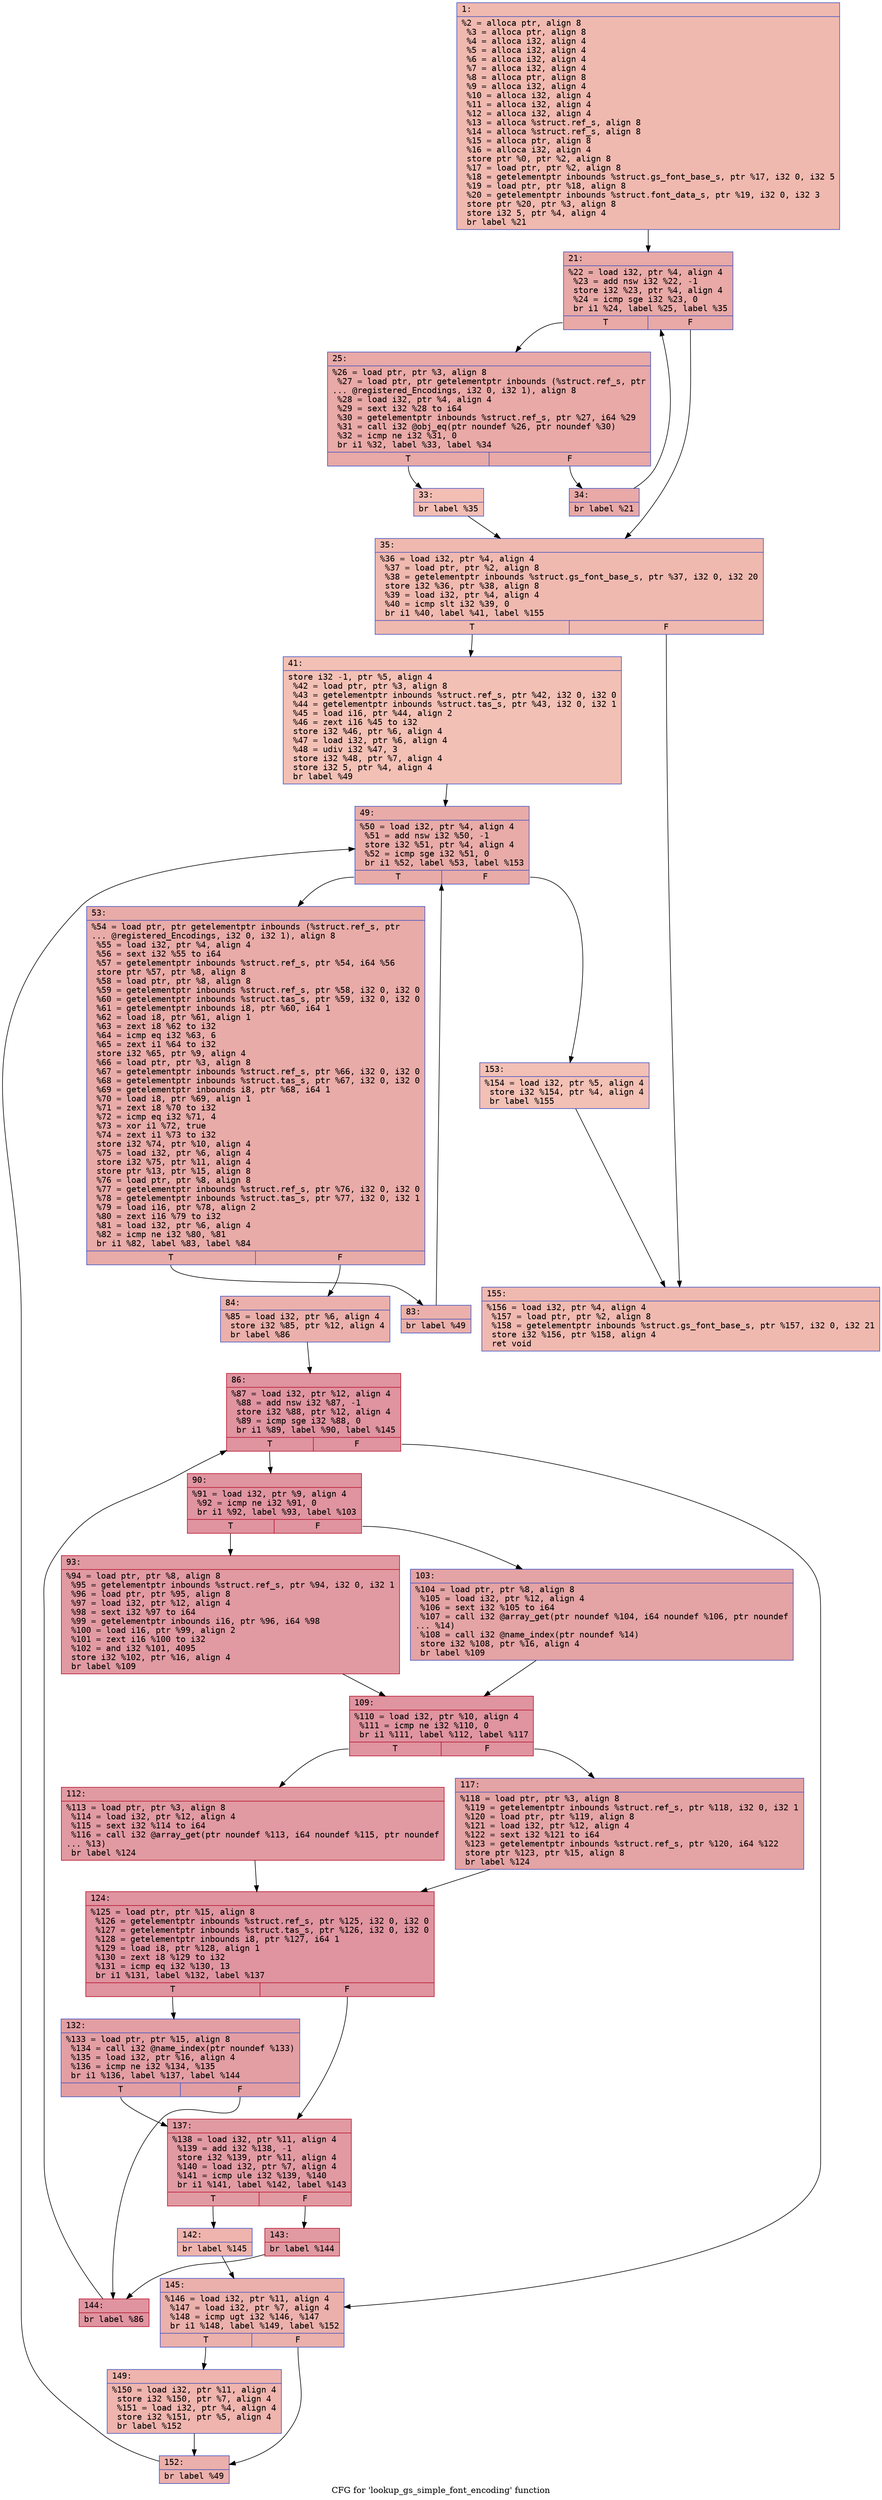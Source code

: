 digraph "CFG for 'lookup_gs_simple_font_encoding' function" {
	label="CFG for 'lookup_gs_simple_font_encoding' function";

	Node0x600001b11360 [shape=record,color="#3d50c3ff", style=filled, fillcolor="#de614d70" fontname="Courier",label="{1:\l|  %2 = alloca ptr, align 8\l  %3 = alloca ptr, align 8\l  %4 = alloca i32, align 4\l  %5 = alloca i32, align 4\l  %6 = alloca i32, align 4\l  %7 = alloca i32, align 4\l  %8 = alloca ptr, align 8\l  %9 = alloca i32, align 4\l  %10 = alloca i32, align 4\l  %11 = alloca i32, align 4\l  %12 = alloca i32, align 4\l  %13 = alloca %struct.ref_s, align 8\l  %14 = alloca %struct.ref_s, align 8\l  %15 = alloca ptr, align 8\l  %16 = alloca i32, align 4\l  store ptr %0, ptr %2, align 8\l  %17 = load ptr, ptr %2, align 8\l  %18 = getelementptr inbounds %struct.gs_font_base_s, ptr %17, i32 0, i32 5\l  %19 = load ptr, ptr %18, align 8\l  %20 = getelementptr inbounds %struct.font_data_s, ptr %19, i32 0, i32 3\l  store ptr %20, ptr %3, align 8\l  store i32 5, ptr %4, align 4\l  br label %21\l}"];
	Node0x600001b11360 -> Node0x600001b113b0[tooltip="1 -> 21\nProbability 100.00%" ];
	Node0x600001b113b0 [shape=record,color="#3d50c3ff", style=filled, fillcolor="#ca3b3770" fontname="Courier",label="{21:\l|  %22 = load i32, ptr %4, align 4\l  %23 = add nsw i32 %22, -1\l  store i32 %23, ptr %4, align 4\l  %24 = icmp sge i32 %23, 0\l  br i1 %24, label %25, label %35\l|{<s0>T|<s1>F}}"];
	Node0x600001b113b0:s0 -> Node0x600001b11400[tooltip="21 -> 25\nProbability 96.88%" ];
	Node0x600001b113b0:s1 -> Node0x600001b114f0[tooltip="21 -> 35\nProbability 3.12%" ];
	Node0x600001b11400 [shape=record,color="#3d50c3ff", style=filled, fillcolor="#ca3b3770" fontname="Courier",label="{25:\l|  %26 = load ptr, ptr %3, align 8\l  %27 = load ptr, ptr getelementptr inbounds (%struct.ref_s, ptr\l... @registered_Encodings, i32 0, i32 1), align 8\l  %28 = load i32, ptr %4, align 4\l  %29 = sext i32 %28 to i64\l  %30 = getelementptr inbounds %struct.ref_s, ptr %27, i64 %29\l  %31 = call i32 @obj_eq(ptr noundef %26, ptr noundef %30)\l  %32 = icmp ne i32 %31, 0\l  br i1 %32, label %33, label %34\l|{<s0>T|<s1>F}}"];
	Node0x600001b11400:s0 -> Node0x600001b11450[tooltip="25 -> 33\nProbability 3.12%" ];
	Node0x600001b11400:s1 -> Node0x600001b114a0[tooltip="25 -> 34\nProbability 96.88%" ];
	Node0x600001b11450 [shape=record,color="#3d50c3ff", style=filled, fillcolor="#e36c5570" fontname="Courier",label="{33:\l|  br label %35\l}"];
	Node0x600001b11450 -> Node0x600001b114f0[tooltip="33 -> 35\nProbability 100.00%" ];
	Node0x600001b114a0 [shape=record,color="#3d50c3ff", style=filled, fillcolor="#ca3b3770" fontname="Courier",label="{34:\l|  br label %21\l}"];
	Node0x600001b114a0 -> Node0x600001b113b0[tooltip="34 -> 21\nProbability 100.00%" ];
	Node0x600001b114f0 [shape=record,color="#3d50c3ff", style=filled, fillcolor="#de614d70" fontname="Courier",label="{35:\l|  %36 = load i32, ptr %4, align 4\l  %37 = load ptr, ptr %2, align 8\l  %38 = getelementptr inbounds %struct.gs_font_base_s, ptr %37, i32 0, i32 20\l  store i32 %36, ptr %38, align 8\l  %39 = load i32, ptr %4, align 4\l  %40 = icmp slt i32 %39, 0\l  br i1 %40, label %41, label %155\l|{<s0>T|<s1>F}}"];
	Node0x600001b114f0:s0 -> Node0x600001b11540[tooltip="35 -> 41\nProbability 37.50%" ];
	Node0x600001b114f0:s1 -> Node0x600001b11c20[tooltip="35 -> 155\nProbability 62.50%" ];
	Node0x600001b11540 [shape=record,color="#3d50c3ff", style=filled, fillcolor="#e5705870" fontname="Courier",label="{41:\l|  store i32 -1, ptr %5, align 4\l  %42 = load ptr, ptr %3, align 8\l  %43 = getelementptr inbounds %struct.ref_s, ptr %42, i32 0, i32 0\l  %44 = getelementptr inbounds %struct.tas_s, ptr %43, i32 0, i32 1\l  %45 = load i16, ptr %44, align 2\l  %46 = zext i16 %45 to i32\l  store i32 %46, ptr %6, align 4\l  %47 = load i32, ptr %6, align 4\l  %48 = udiv i32 %47, 3\l  store i32 %48, ptr %7, align 4\l  store i32 5, ptr %4, align 4\l  br label %49\l}"];
	Node0x600001b11540 -> Node0x600001b11590[tooltip="41 -> 49\nProbability 100.00%" ];
	Node0x600001b11590 [shape=record,color="#3d50c3ff", style=filled, fillcolor="#cc403a70" fontname="Courier",label="{49:\l|  %50 = load i32, ptr %4, align 4\l  %51 = add nsw i32 %50, -1\l  store i32 %51, ptr %4, align 4\l  %52 = icmp sge i32 %51, 0\l  br i1 %52, label %53, label %153\l|{<s0>T|<s1>F}}"];
	Node0x600001b11590:s0 -> Node0x600001b115e0[tooltip="49 -> 53\nProbability 96.88%" ];
	Node0x600001b11590:s1 -> Node0x600001b11bd0[tooltip="49 -> 153\nProbability 3.12%" ];
	Node0x600001b115e0 [shape=record,color="#3d50c3ff", style=filled, fillcolor="#cc403a70" fontname="Courier",label="{53:\l|  %54 = load ptr, ptr getelementptr inbounds (%struct.ref_s, ptr\l... @registered_Encodings, i32 0, i32 1), align 8\l  %55 = load i32, ptr %4, align 4\l  %56 = sext i32 %55 to i64\l  %57 = getelementptr inbounds %struct.ref_s, ptr %54, i64 %56\l  store ptr %57, ptr %8, align 8\l  %58 = load ptr, ptr %8, align 8\l  %59 = getelementptr inbounds %struct.ref_s, ptr %58, i32 0, i32 0\l  %60 = getelementptr inbounds %struct.tas_s, ptr %59, i32 0, i32 0\l  %61 = getelementptr inbounds i8, ptr %60, i64 1\l  %62 = load i8, ptr %61, align 1\l  %63 = zext i8 %62 to i32\l  %64 = icmp eq i32 %63, 6\l  %65 = zext i1 %64 to i32\l  store i32 %65, ptr %9, align 4\l  %66 = load ptr, ptr %3, align 8\l  %67 = getelementptr inbounds %struct.ref_s, ptr %66, i32 0, i32 0\l  %68 = getelementptr inbounds %struct.tas_s, ptr %67, i32 0, i32 0\l  %69 = getelementptr inbounds i8, ptr %68, i64 1\l  %70 = load i8, ptr %69, align 1\l  %71 = zext i8 %70 to i32\l  %72 = icmp eq i32 %71, 4\l  %73 = xor i1 %72, true\l  %74 = zext i1 %73 to i32\l  store i32 %74, ptr %10, align 4\l  %75 = load i32, ptr %6, align 4\l  store i32 %75, ptr %11, align 4\l  store ptr %13, ptr %15, align 8\l  %76 = load ptr, ptr %8, align 8\l  %77 = getelementptr inbounds %struct.ref_s, ptr %76, i32 0, i32 0\l  %78 = getelementptr inbounds %struct.tas_s, ptr %77, i32 0, i32 1\l  %79 = load i16, ptr %78, align 2\l  %80 = zext i16 %79 to i32\l  %81 = load i32, ptr %6, align 4\l  %82 = icmp ne i32 %80, %81\l  br i1 %82, label %83, label %84\l|{<s0>T|<s1>F}}"];
	Node0x600001b115e0:s0 -> Node0x600001b11630[tooltip="53 -> 83\nProbability 50.00%" ];
	Node0x600001b115e0:s1 -> Node0x600001b11680[tooltip="53 -> 84\nProbability 50.00%" ];
	Node0x600001b11630 [shape=record,color="#3d50c3ff", style=filled, fillcolor="#d24b4070" fontname="Courier",label="{83:\l|  br label %49\l}"];
	Node0x600001b11630 -> Node0x600001b11590[tooltip="83 -> 49\nProbability 100.00%" ];
	Node0x600001b11680 [shape=record,color="#3d50c3ff", style=filled, fillcolor="#d24b4070" fontname="Courier",label="{84:\l|  %85 = load i32, ptr %6, align 4\l  store i32 %85, ptr %12, align 4\l  br label %86\l}"];
	Node0x600001b11680 -> Node0x600001b116d0[tooltip="84 -> 86\nProbability 100.00%" ];
	Node0x600001b116d0 [shape=record,color="#b70d28ff", style=filled, fillcolor="#b70d2870" fontname="Courier",label="{86:\l|  %87 = load i32, ptr %12, align 4\l  %88 = add nsw i32 %87, -1\l  store i32 %88, ptr %12, align 4\l  %89 = icmp sge i32 %88, 0\l  br i1 %89, label %90, label %145\l|{<s0>T|<s1>F}}"];
	Node0x600001b116d0:s0 -> Node0x600001b11720[tooltip="86 -> 90\nProbability 96.88%" ];
	Node0x600001b116d0:s1 -> Node0x600001b11ae0[tooltip="86 -> 145\nProbability 3.12%" ];
	Node0x600001b11720 [shape=record,color="#b70d28ff", style=filled, fillcolor="#b70d2870" fontname="Courier",label="{90:\l|  %91 = load i32, ptr %9, align 4\l  %92 = icmp ne i32 %91, 0\l  br i1 %92, label %93, label %103\l|{<s0>T|<s1>F}}"];
	Node0x600001b11720:s0 -> Node0x600001b11770[tooltip="90 -> 93\nProbability 62.50%" ];
	Node0x600001b11720:s1 -> Node0x600001b117c0[tooltip="90 -> 103\nProbability 37.50%" ];
	Node0x600001b11770 [shape=record,color="#b70d28ff", style=filled, fillcolor="#bb1b2c70" fontname="Courier",label="{93:\l|  %94 = load ptr, ptr %8, align 8\l  %95 = getelementptr inbounds %struct.ref_s, ptr %94, i32 0, i32 1\l  %96 = load ptr, ptr %95, align 8\l  %97 = load i32, ptr %12, align 4\l  %98 = sext i32 %97 to i64\l  %99 = getelementptr inbounds i16, ptr %96, i64 %98\l  %100 = load i16, ptr %99, align 2\l  %101 = zext i16 %100 to i32\l  %102 = and i32 %101, 4095\l  store i32 %102, ptr %16, align 4\l  br label %109\l}"];
	Node0x600001b11770 -> Node0x600001b11810[tooltip="93 -> 109\nProbability 100.00%" ];
	Node0x600001b117c0 [shape=record,color="#3d50c3ff", style=filled, fillcolor="#c32e3170" fontname="Courier",label="{103:\l|  %104 = load ptr, ptr %8, align 8\l  %105 = load i32, ptr %12, align 4\l  %106 = sext i32 %105 to i64\l  %107 = call i32 @array_get(ptr noundef %104, i64 noundef %106, ptr noundef\l... %14)\l  %108 = call i32 @name_index(ptr noundef %14)\l  store i32 %108, ptr %16, align 4\l  br label %109\l}"];
	Node0x600001b117c0 -> Node0x600001b11810[tooltip="103 -> 109\nProbability 100.00%" ];
	Node0x600001b11810 [shape=record,color="#b70d28ff", style=filled, fillcolor="#b70d2870" fontname="Courier",label="{109:\l|  %110 = load i32, ptr %10, align 4\l  %111 = icmp ne i32 %110, 0\l  br i1 %111, label %112, label %117\l|{<s0>T|<s1>F}}"];
	Node0x600001b11810:s0 -> Node0x600001b11860[tooltip="109 -> 112\nProbability 62.50%" ];
	Node0x600001b11810:s1 -> Node0x600001b118b0[tooltip="109 -> 117\nProbability 37.50%" ];
	Node0x600001b11860 [shape=record,color="#b70d28ff", style=filled, fillcolor="#bb1b2c70" fontname="Courier",label="{112:\l|  %113 = load ptr, ptr %3, align 8\l  %114 = load i32, ptr %12, align 4\l  %115 = sext i32 %114 to i64\l  %116 = call i32 @array_get(ptr noundef %113, i64 noundef %115, ptr noundef\l... %13)\l  br label %124\l}"];
	Node0x600001b11860 -> Node0x600001b11900[tooltip="112 -> 124\nProbability 100.00%" ];
	Node0x600001b118b0 [shape=record,color="#3d50c3ff", style=filled, fillcolor="#c32e3170" fontname="Courier",label="{117:\l|  %118 = load ptr, ptr %3, align 8\l  %119 = getelementptr inbounds %struct.ref_s, ptr %118, i32 0, i32 1\l  %120 = load ptr, ptr %119, align 8\l  %121 = load i32, ptr %12, align 4\l  %122 = sext i32 %121 to i64\l  %123 = getelementptr inbounds %struct.ref_s, ptr %120, i64 %122\l  store ptr %123, ptr %15, align 8\l  br label %124\l}"];
	Node0x600001b118b0 -> Node0x600001b11900[tooltip="117 -> 124\nProbability 100.00%" ];
	Node0x600001b11900 [shape=record,color="#b70d28ff", style=filled, fillcolor="#b70d2870" fontname="Courier",label="{124:\l|  %125 = load ptr, ptr %15, align 8\l  %126 = getelementptr inbounds %struct.ref_s, ptr %125, i32 0, i32 0\l  %127 = getelementptr inbounds %struct.tas_s, ptr %126, i32 0, i32 0\l  %128 = getelementptr inbounds i8, ptr %127, i64 1\l  %129 = load i8, ptr %128, align 1\l  %130 = zext i8 %129 to i32\l  %131 = icmp eq i32 %130, 13\l  br i1 %131, label %132, label %137\l|{<s0>T|<s1>F}}"];
	Node0x600001b11900:s0 -> Node0x600001b11950[tooltip="124 -> 132\nProbability 50.00%" ];
	Node0x600001b11900:s1 -> Node0x600001b119a0[tooltip="124 -> 137\nProbability 50.00%" ];
	Node0x600001b11950 [shape=record,color="#3d50c3ff", style=filled, fillcolor="#be242e70" fontname="Courier",label="{132:\l|  %133 = load ptr, ptr %15, align 8\l  %134 = call i32 @name_index(ptr noundef %133)\l  %135 = load i32, ptr %16, align 4\l  %136 = icmp ne i32 %134, %135\l  br i1 %136, label %137, label %144\l|{<s0>T|<s1>F}}"];
	Node0x600001b11950:s0 -> Node0x600001b119a0[tooltip="132 -> 137\nProbability 50.00%" ];
	Node0x600001b11950:s1 -> Node0x600001b11a90[tooltip="132 -> 144\nProbability 50.00%" ];
	Node0x600001b119a0 [shape=record,color="#b70d28ff", style=filled, fillcolor="#bb1b2c70" fontname="Courier",label="{137:\l|  %138 = load i32, ptr %11, align 4\l  %139 = add i32 %138, -1\l  store i32 %139, ptr %11, align 4\l  %140 = load i32, ptr %7, align 4\l  %141 = icmp ule i32 %139, %140\l  br i1 %141, label %142, label %143\l|{<s0>T|<s1>F}}"];
	Node0x600001b119a0:s0 -> Node0x600001b119f0[tooltip="137 -> 142\nProbability 3.12%" ];
	Node0x600001b119a0:s1 -> Node0x600001b11a40[tooltip="137 -> 143\nProbability 96.88%" ];
	Node0x600001b119f0 [shape=record,color="#3d50c3ff", style=filled, fillcolor="#d8564670" fontname="Courier",label="{142:\l|  br label %145\l}"];
	Node0x600001b119f0 -> Node0x600001b11ae0[tooltip="142 -> 145\nProbability 100.00%" ];
	Node0x600001b11a40 [shape=record,color="#b70d28ff", style=filled, fillcolor="#bb1b2c70" fontname="Courier",label="{143:\l|  br label %144\l}"];
	Node0x600001b11a40 -> Node0x600001b11a90[tooltip="143 -> 144\nProbability 100.00%" ];
	Node0x600001b11a90 [shape=record,color="#b70d28ff", style=filled, fillcolor="#b70d2870" fontname="Courier",label="{144:\l|  br label %86\l}"];
	Node0x600001b11a90 -> Node0x600001b116d0[tooltip="144 -> 86\nProbability 100.00%" ];
	Node0x600001b11ae0 [shape=record,color="#3d50c3ff", style=filled, fillcolor="#d24b4070" fontname="Courier",label="{145:\l|  %146 = load i32, ptr %11, align 4\l  %147 = load i32, ptr %7, align 4\l  %148 = icmp ugt i32 %146, %147\l  br i1 %148, label %149, label %152\l|{<s0>T|<s1>F}}"];
	Node0x600001b11ae0:s0 -> Node0x600001b11b30[tooltip="145 -> 149\nProbability 50.00%" ];
	Node0x600001b11ae0:s1 -> Node0x600001b11b80[tooltip="145 -> 152\nProbability 50.00%" ];
	Node0x600001b11b30 [shape=record,color="#3d50c3ff", style=filled, fillcolor="#d8564670" fontname="Courier",label="{149:\l|  %150 = load i32, ptr %11, align 4\l  store i32 %150, ptr %7, align 4\l  %151 = load i32, ptr %4, align 4\l  store i32 %151, ptr %5, align 4\l  br label %152\l}"];
	Node0x600001b11b30 -> Node0x600001b11b80[tooltip="149 -> 152\nProbability 100.00%" ];
	Node0x600001b11b80 [shape=record,color="#3d50c3ff", style=filled, fillcolor="#d24b4070" fontname="Courier",label="{152:\l|  br label %49\l}"];
	Node0x600001b11b80 -> Node0x600001b11590[tooltip="152 -> 49\nProbability 100.00%" ];
	Node0x600001b11bd0 [shape=record,color="#3d50c3ff", style=filled, fillcolor="#e5705870" fontname="Courier",label="{153:\l|  %154 = load i32, ptr %5, align 4\l  store i32 %154, ptr %4, align 4\l  br label %155\l}"];
	Node0x600001b11bd0 -> Node0x600001b11c20[tooltip="153 -> 155\nProbability 100.00%" ];
	Node0x600001b11c20 [shape=record,color="#3d50c3ff", style=filled, fillcolor="#de614d70" fontname="Courier",label="{155:\l|  %156 = load i32, ptr %4, align 4\l  %157 = load ptr, ptr %2, align 8\l  %158 = getelementptr inbounds %struct.gs_font_base_s, ptr %157, i32 0, i32 21\l  store i32 %156, ptr %158, align 4\l  ret void\l}"];
}

